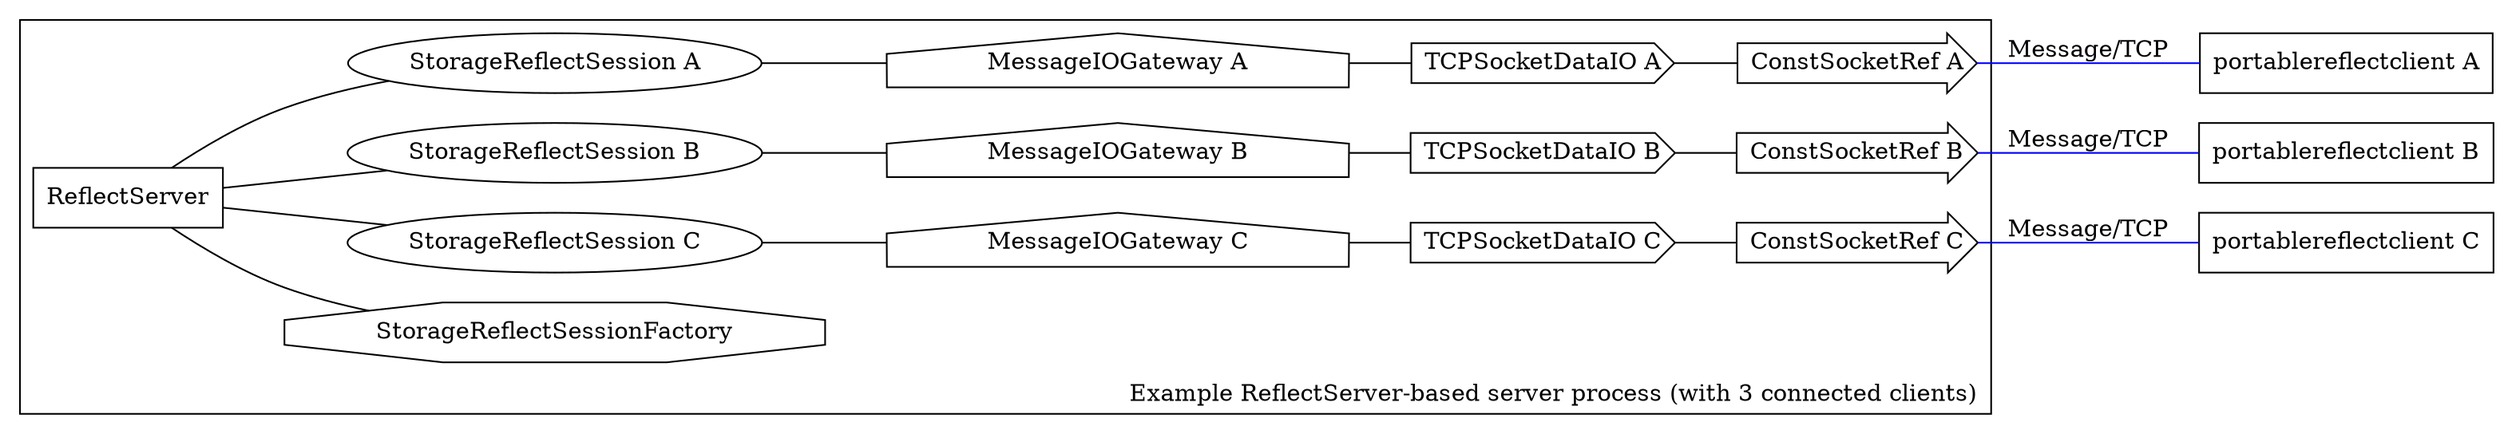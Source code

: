 graph {
   rankdir="LR"

   subgraph cluster_muscled {
      label="Example ReflectServer-based server process (with 3 connected clients)"
      labelloc=bottom
      labeljust=right
      "StorageReflectSessionFactory" [shape=octagon]
      "ReflectServer" [shape=rectangle]

      "StorageReflectSession A"
      "StorageReflectSession B"
      "StorageReflectSession C"
      "MessageIOGateway A" [shape=house]
      "MessageIOGateway B" [shape=house]
      "MessageIOGateway C" [shape=house]

      "TCPSocketDataIO A" [shape=cds]
      "TCPSocketDataIO B" [shape=cds]
      "TCPSocketDataIO C" [shape=cds]

      "ConstSocketRef A" [shape=rarrow]
      "ConstSocketRef B" [shape=rarrow]
      "ConstSocketRef C" [shape=rarrow]
   }
   "portablereflectclient A" [shape=rectangle]
   "portablereflectclient B" [shape=rectangle]
   "portablereflectclient C" [shape=rectangle]

   "ReflectServer" -- "StorageReflectSessionFactory"
   "ReflectServer" -- "StorageReflectSession A" -- "MessageIOGateway A" -- "TCPSocketDataIO A" -- "ConstSocketRef A"
   "ConstSocketRef A" -- "portablereflectclient A" [color=blue label="Message/TCP"]
   "ReflectServer" -- "StorageReflectSession B" -- "MessageIOGateway B" -- "TCPSocketDataIO B" -- "ConstSocketRef B"
   "ConstSocketRef B" -- "portablereflectclient B" [color=blue label="Message/TCP"]
   "ReflectServer" -- "StorageReflectSession C" -- "MessageIOGateway C" -- "TCPSocketDataIO C" -- "ConstSocketRef C"
   "ConstSocketRef C" -- "portablereflectclient C" [color=blue label="Message/TCP"]
}
